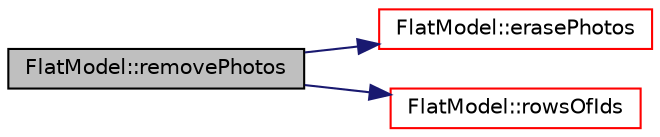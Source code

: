 digraph "FlatModel::removePhotos"
{
 // LATEX_PDF_SIZE
  edge [fontname="Helvetica",fontsize="10",labelfontname="Helvetica",labelfontsize="10"];
  node [fontname="Helvetica",fontsize="10",shape=record];
  rankdir="LR";
  Node1 [label="FlatModel::removePhotos",height=0.2,width=0.4,color="black", fillcolor="grey75", style="filled", fontcolor="black",tooltip=" "];
  Node1 -> Node2 [color="midnightblue",fontsize="10",style="solid",fontname="Helvetica"];
  Node2 [label="FlatModel::erasePhotos",height=0.2,width=0.4,color="red", fillcolor="white", style="filled",URL="$class_flat_model.html#a17ca17a325581fe166f3dfba8cc8f9d0",tooltip=" "];
  Node1 -> Node5 [color="midnightblue",fontsize="10",style="solid",fontname="Helvetica"];
  Node5 [label="FlatModel::rowsOfIds",height=0.2,width=0.4,color="red", fillcolor="white", style="filled",URL="$class_flat_model.html#ad505c35de844271b44cbe93be943f4ce",tooltip=" "];
}
